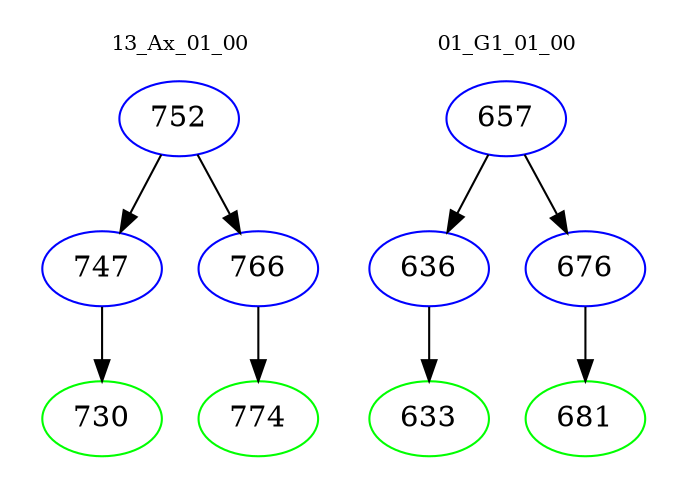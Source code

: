 digraph{
subgraph cluster_0 {
color = white
label = "13_Ax_01_00";
fontsize=10;
T0_752 [label="752", color="blue"]
T0_752 -> T0_747 [color="black"]
T0_747 [label="747", color="blue"]
T0_747 -> T0_730 [color="black"]
T0_730 [label="730", color="green"]
T0_752 -> T0_766 [color="black"]
T0_766 [label="766", color="blue"]
T0_766 -> T0_774 [color="black"]
T0_774 [label="774", color="green"]
}
subgraph cluster_1 {
color = white
label = "01_G1_01_00";
fontsize=10;
T1_657 [label="657", color="blue"]
T1_657 -> T1_636 [color="black"]
T1_636 [label="636", color="blue"]
T1_636 -> T1_633 [color="black"]
T1_633 [label="633", color="green"]
T1_657 -> T1_676 [color="black"]
T1_676 [label="676", color="blue"]
T1_676 -> T1_681 [color="black"]
T1_681 [label="681", color="green"]
}
}
